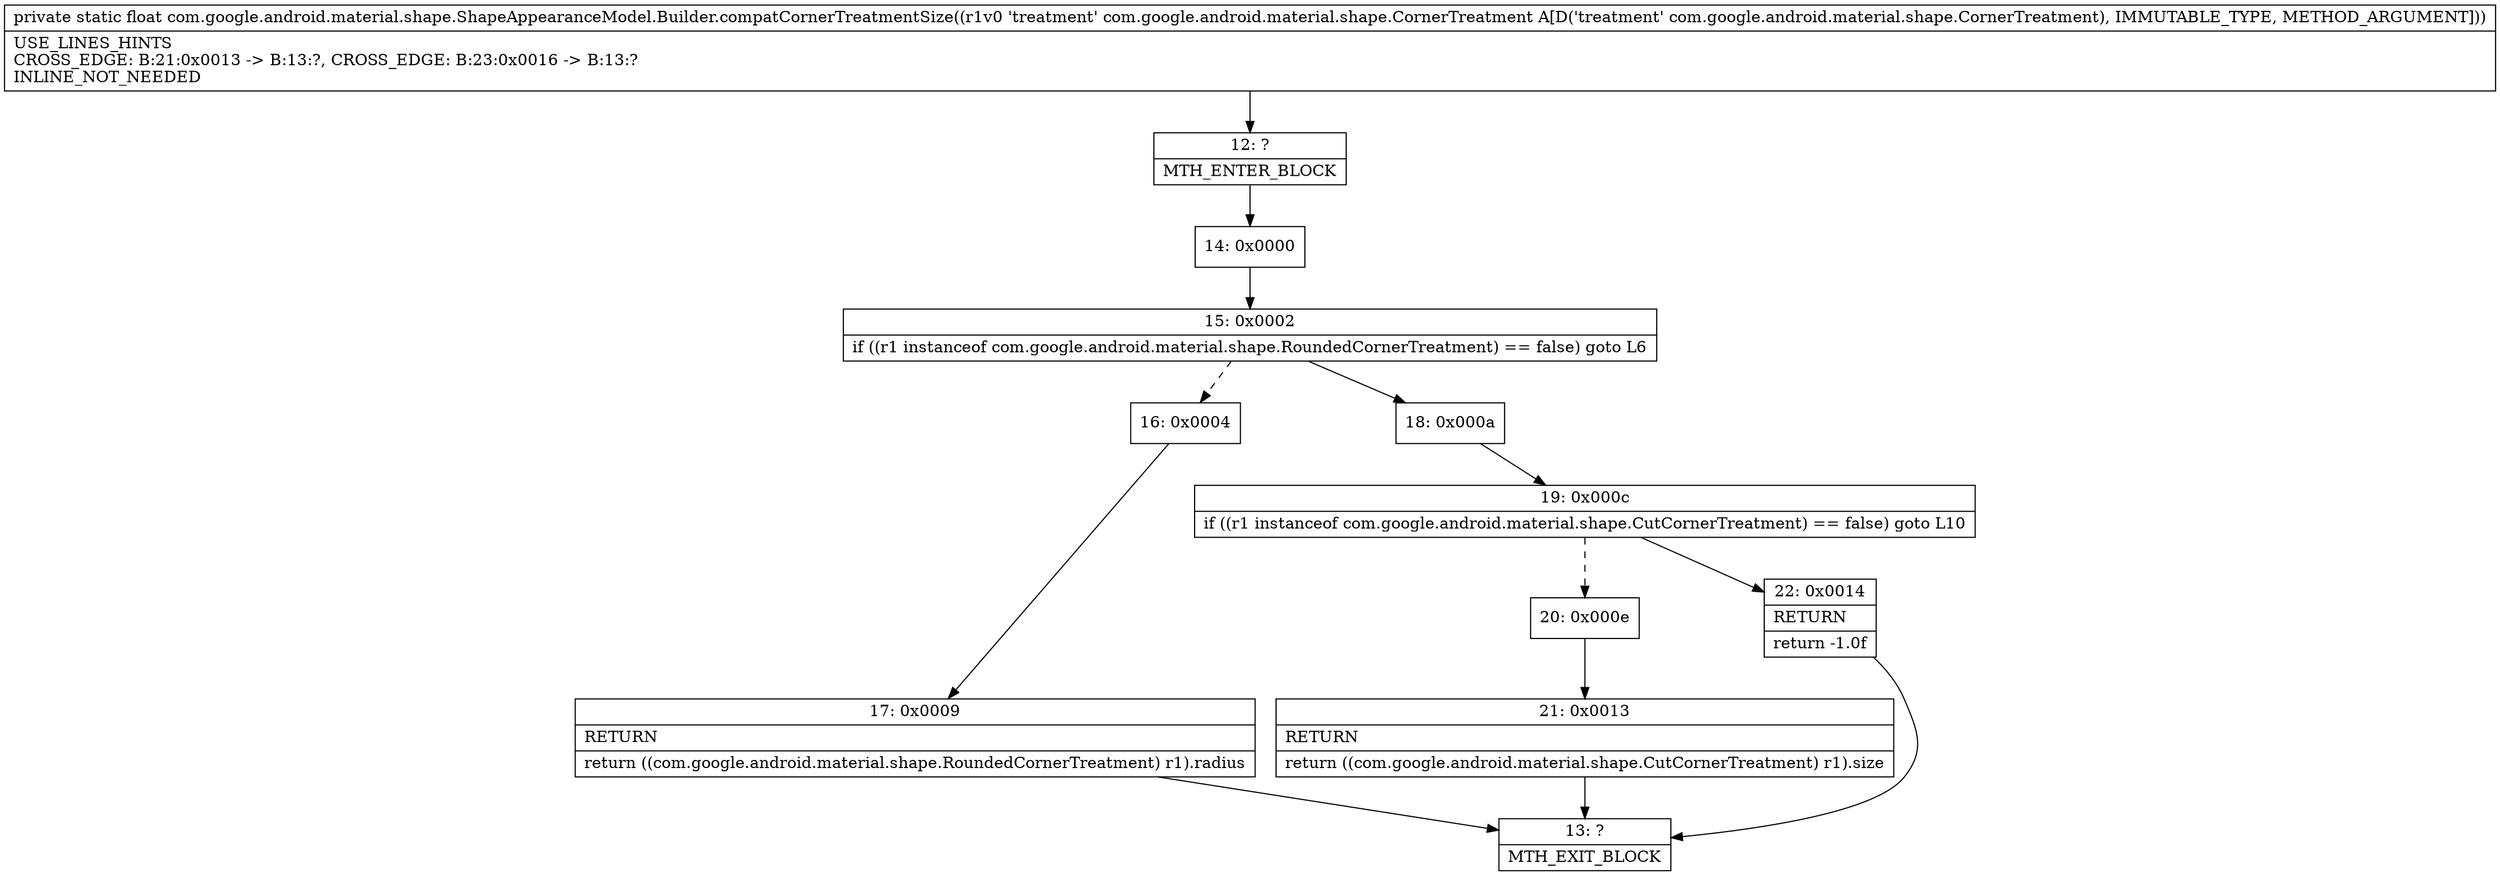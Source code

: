 digraph "CFG forcom.google.android.material.shape.ShapeAppearanceModel.Builder.compatCornerTreatmentSize(Lcom\/google\/android\/material\/shape\/CornerTreatment;)F" {
Node_12 [shape=record,label="{12\:\ ?|MTH_ENTER_BLOCK\l}"];
Node_14 [shape=record,label="{14\:\ 0x0000}"];
Node_15 [shape=record,label="{15\:\ 0x0002|if ((r1 instanceof com.google.android.material.shape.RoundedCornerTreatment) == false) goto L6\l}"];
Node_16 [shape=record,label="{16\:\ 0x0004}"];
Node_17 [shape=record,label="{17\:\ 0x0009|RETURN\l|return ((com.google.android.material.shape.RoundedCornerTreatment) r1).radius\l}"];
Node_13 [shape=record,label="{13\:\ ?|MTH_EXIT_BLOCK\l}"];
Node_18 [shape=record,label="{18\:\ 0x000a}"];
Node_19 [shape=record,label="{19\:\ 0x000c|if ((r1 instanceof com.google.android.material.shape.CutCornerTreatment) == false) goto L10\l}"];
Node_20 [shape=record,label="{20\:\ 0x000e}"];
Node_21 [shape=record,label="{21\:\ 0x0013|RETURN\l|return ((com.google.android.material.shape.CutCornerTreatment) r1).size\l}"];
Node_22 [shape=record,label="{22\:\ 0x0014|RETURN\l|return \-1.0f\l}"];
MethodNode[shape=record,label="{private static float com.google.android.material.shape.ShapeAppearanceModel.Builder.compatCornerTreatmentSize((r1v0 'treatment' com.google.android.material.shape.CornerTreatment A[D('treatment' com.google.android.material.shape.CornerTreatment), IMMUTABLE_TYPE, METHOD_ARGUMENT]))  | USE_LINES_HINTS\lCROSS_EDGE: B:21:0x0013 \-\> B:13:?, CROSS_EDGE: B:23:0x0016 \-\> B:13:?\lINLINE_NOT_NEEDED\l}"];
MethodNode -> Node_12;Node_12 -> Node_14;
Node_14 -> Node_15;
Node_15 -> Node_16[style=dashed];
Node_15 -> Node_18;
Node_16 -> Node_17;
Node_17 -> Node_13;
Node_18 -> Node_19;
Node_19 -> Node_20[style=dashed];
Node_19 -> Node_22;
Node_20 -> Node_21;
Node_21 -> Node_13;
Node_22 -> Node_13;
}

